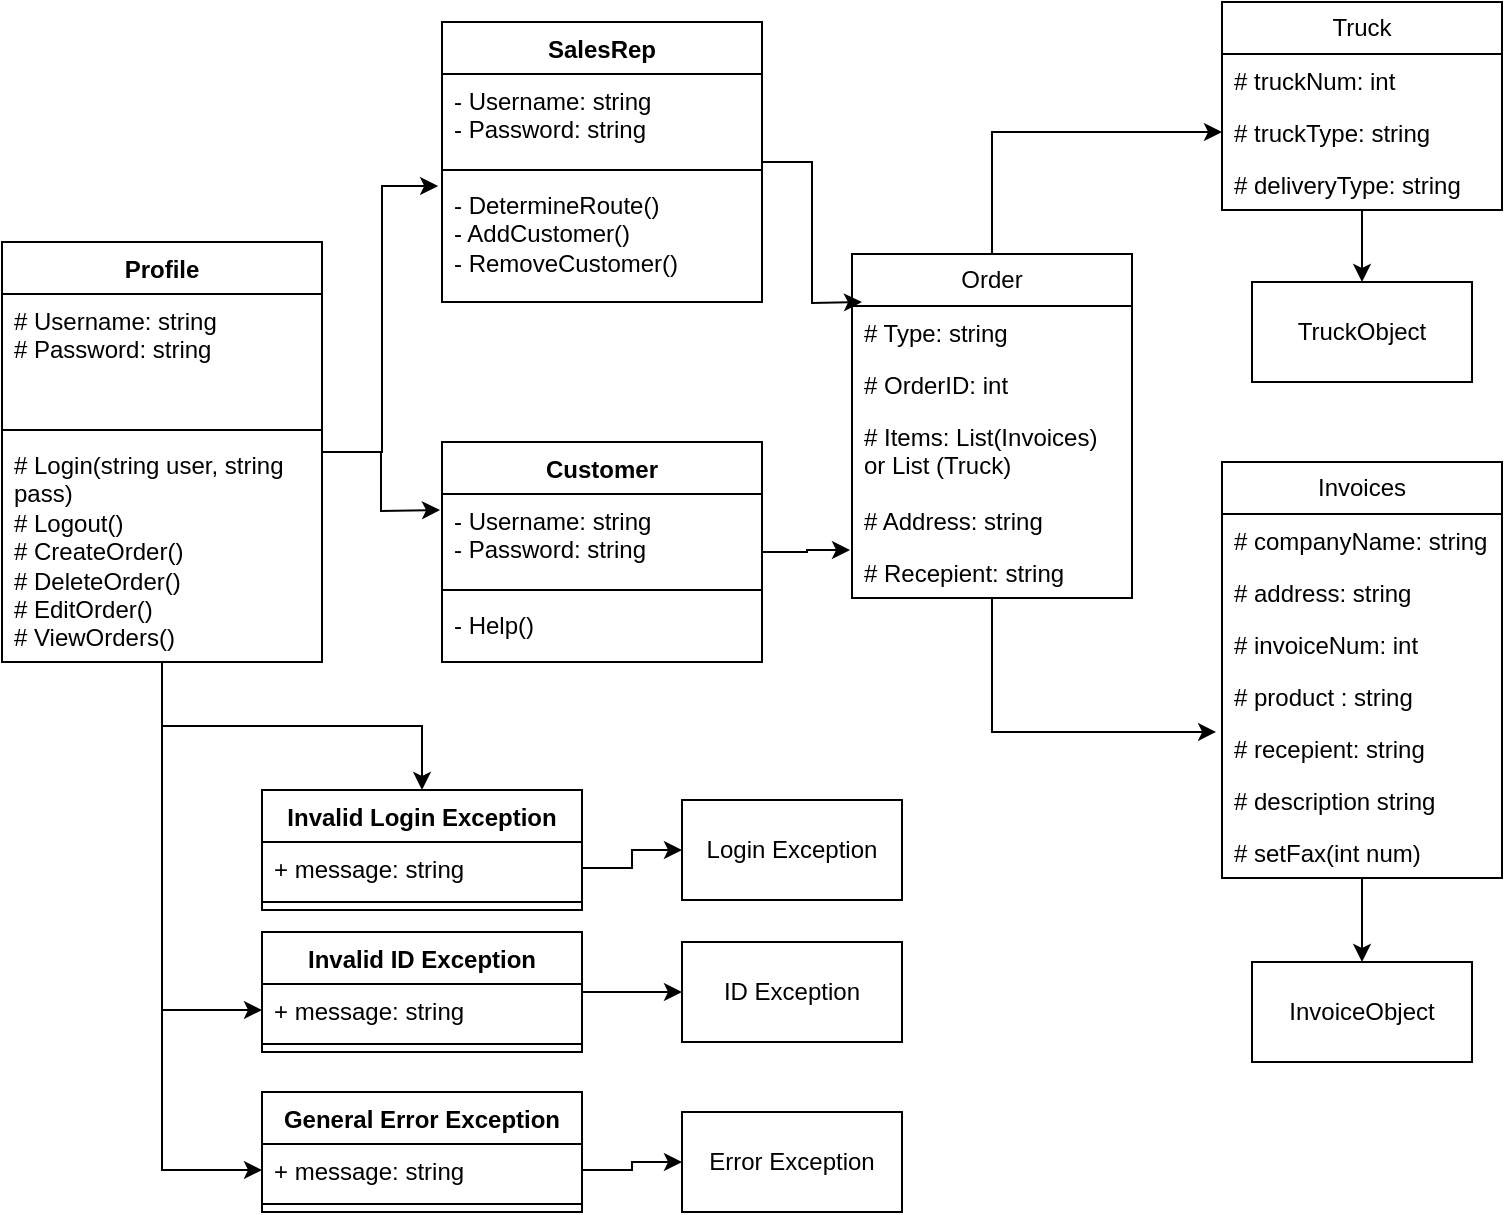 <mxfile version="24.6.5" type="github">
  <diagram id="C5RBs43oDa-KdzZeNtuy" name="Page-1">
    <mxGraphModel dx="872" dy="473" grid="1" gridSize="10" guides="1" tooltips="1" connect="1" arrows="1" fold="1" page="1" pageScale="1" pageWidth="827" pageHeight="1169" math="0" shadow="0">
      <root>
        <mxCell id="WIyWlLk6GJQsqaUBKTNV-0" />
        <mxCell id="WIyWlLk6GJQsqaUBKTNV-1" parent="WIyWlLk6GJQsqaUBKTNV-0" />
        <mxCell id="JBxrz2JClt8is6om-z_d-28" style="edgeStyle=orthogonalEdgeStyle;rounded=0;orthogonalLoop=1;jettySize=auto;html=1;" edge="1" parent="WIyWlLk6GJQsqaUBKTNV-1" source="9ZwrIFFubaKcMd5T0jD3-0" target="JBxrz2JClt8is6om-z_d-10">
          <mxGeometry relative="1" as="geometry" />
        </mxCell>
        <mxCell id="JBxrz2JClt8is6om-z_d-30" style="edgeStyle=orthogonalEdgeStyle;rounded=0;orthogonalLoop=1;jettySize=auto;html=1;entryX=0;entryY=0.5;entryDx=0;entryDy=0;" edge="1" parent="WIyWlLk6GJQsqaUBKTNV-1" source="9ZwrIFFubaKcMd5T0jD3-0" target="JBxrz2JClt8is6om-z_d-15">
          <mxGeometry relative="1" as="geometry" />
        </mxCell>
        <mxCell id="JBxrz2JClt8is6om-z_d-31" style="edgeStyle=orthogonalEdgeStyle;rounded=0;orthogonalLoop=1;jettySize=auto;html=1;entryX=0;entryY=0.5;entryDx=0;entryDy=0;" edge="1" parent="WIyWlLk6GJQsqaUBKTNV-1" source="9ZwrIFFubaKcMd5T0jD3-0" target="JBxrz2JClt8is6om-z_d-19">
          <mxGeometry relative="1" as="geometry" />
        </mxCell>
        <mxCell id="9ZwrIFFubaKcMd5T0jD3-0" value="Profile" style="swimlane;fontStyle=1;align=center;verticalAlign=top;childLayout=stackLayout;horizontal=1;startSize=26;horizontalStack=0;resizeParent=1;resizeParentMax=0;resizeLast=0;collapsible=1;marginBottom=0;whiteSpace=wrap;html=1;" parent="WIyWlLk6GJQsqaUBKTNV-1" vertex="1">
          <mxGeometry y="160" width="160" height="210" as="geometry" />
        </mxCell>
        <mxCell id="9ZwrIFFubaKcMd5T0jD3-1" value="# Username: string&lt;div&gt;# Password: string&lt;/div&gt;" style="text;strokeColor=none;fillColor=none;align=left;verticalAlign=top;spacingLeft=4;spacingRight=4;overflow=hidden;rotatable=0;points=[[0,0.5],[1,0.5]];portConstraint=eastwest;whiteSpace=wrap;html=1;" parent="9ZwrIFFubaKcMd5T0jD3-0" vertex="1">
          <mxGeometry y="26" width="160" height="64" as="geometry" />
        </mxCell>
        <mxCell id="9ZwrIFFubaKcMd5T0jD3-2" value="" style="line;strokeWidth=1;fillColor=none;align=left;verticalAlign=middle;spacingTop=-1;spacingLeft=3;spacingRight=3;rotatable=0;labelPosition=right;points=[];portConstraint=eastwest;strokeColor=inherit;" parent="9ZwrIFFubaKcMd5T0jD3-0" vertex="1">
          <mxGeometry y="90" width="160" height="8" as="geometry" />
        </mxCell>
        <mxCell id="9ZwrIFFubaKcMd5T0jD3-3" value="# Login(string user, string pass)&lt;div&gt;# Logout()&lt;/div&gt;&lt;div&gt;# CreateOrder()&lt;/div&gt;&lt;div&gt;# DeleteOrder()&lt;/div&gt;&lt;div&gt;# EditOrder()&lt;/div&gt;&lt;div&gt;# ViewOrders()&lt;/div&gt;" style="text;strokeColor=none;fillColor=none;align=left;verticalAlign=top;spacingLeft=4;spacingRight=4;overflow=hidden;rotatable=0;points=[[0,0.5],[1,0.5]];portConstraint=eastwest;whiteSpace=wrap;html=1;" parent="9ZwrIFFubaKcMd5T0jD3-0" vertex="1">
          <mxGeometry y="98" width="160" height="112" as="geometry" />
        </mxCell>
        <mxCell id="7VnKnnt8lrwMJgfXy_TW-11" style="edgeStyle=orthogonalEdgeStyle;rounded=0;orthogonalLoop=1;jettySize=auto;html=1;" parent="WIyWlLk6GJQsqaUBKTNV-1" source="9ZwrIFFubaKcMd5T0jD3-4" edge="1">
          <mxGeometry relative="1" as="geometry">
            <mxPoint x="430" y="190" as="targetPoint" />
          </mxGeometry>
        </mxCell>
        <mxCell id="9ZwrIFFubaKcMd5T0jD3-4" value="SalesRep" style="swimlane;fontStyle=1;align=center;verticalAlign=top;childLayout=stackLayout;horizontal=1;startSize=26;horizontalStack=0;resizeParent=1;resizeParentMax=0;resizeLast=0;collapsible=1;marginBottom=0;whiteSpace=wrap;html=1;" parent="WIyWlLk6GJQsqaUBKTNV-1" vertex="1">
          <mxGeometry x="220" y="50" width="160" height="140" as="geometry" />
        </mxCell>
        <mxCell id="9ZwrIFFubaKcMd5T0jD3-5" value="- Username: string&lt;div&gt;- Password: string&lt;/div&gt;&lt;div&gt;&lt;br&gt;&lt;/div&gt;" style="text;strokeColor=none;fillColor=none;align=left;verticalAlign=top;spacingLeft=4;spacingRight=4;overflow=hidden;rotatable=0;points=[[0,0.5],[1,0.5]];portConstraint=eastwest;whiteSpace=wrap;html=1;" parent="9ZwrIFFubaKcMd5T0jD3-4" vertex="1">
          <mxGeometry y="26" width="160" height="44" as="geometry" />
        </mxCell>
        <mxCell id="9ZwrIFFubaKcMd5T0jD3-6" value="" style="line;strokeWidth=1;fillColor=none;align=left;verticalAlign=middle;spacingTop=-1;spacingLeft=3;spacingRight=3;rotatable=0;labelPosition=right;points=[];portConstraint=eastwest;strokeColor=inherit;" parent="9ZwrIFFubaKcMd5T0jD3-4" vertex="1">
          <mxGeometry y="70" width="160" height="8" as="geometry" />
        </mxCell>
        <mxCell id="9ZwrIFFubaKcMd5T0jD3-7" value="&lt;div&gt;- DetermineRoute()&lt;/div&gt;&lt;div&gt;- AddCustomer()&lt;/div&gt;&lt;div&gt;- RemoveCustomer()&lt;/div&gt;" style="text;strokeColor=none;fillColor=none;align=left;verticalAlign=top;spacingLeft=4;spacingRight=4;overflow=hidden;rotatable=0;points=[[0,0.5],[1,0.5]];portConstraint=eastwest;whiteSpace=wrap;html=1;" parent="9ZwrIFFubaKcMd5T0jD3-4" vertex="1">
          <mxGeometry y="78" width="160" height="62" as="geometry" />
        </mxCell>
        <mxCell id="9ZwrIFFubaKcMd5T0jD3-8" style="edgeStyle=orthogonalEdgeStyle;rounded=0;orthogonalLoop=1;jettySize=auto;html=1;entryX=0.5;entryY=0;entryDx=0;entryDy=0;" parent="WIyWlLk6GJQsqaUBKTNV-1" source="9ZwrIFFubaKcMd5T0jD3-9" target="9ZwrIFFubaKcMd5T0jD3-28" edge="1">
          <mxGeometry relative="1" as="geometry" />
        </mxCell>
        <mxCell id="9ZwrIFFubaKcMd5T0jD3-9" value="Truck" style="swimlane;fontStyle=0;childLayout=stackLayout;horizontal=1;startSize=26;fillColor=none;horizontalStack=0;resizeParent=1;resizeParentMax=0;resizeLast=0;collapsible=1;marginBottom=0;whiteSpace=wrap;html=1;" parent="WIyWlLk6GJQsqaUBKTNV-1" vertex="1">
          <mxGeometry x="610" y="40" width="140" height="104" as="geometry" />
        </mxCell>
        <mxCell id="9ZwrIFFubaKcMd5T0jD3-10" value="# truckNum: int" style="text;strokeColor=none;fillColor=none;align=left;verticalAlign=top;spacingLeft=4;spacingRight=4;overflow=hidden;rotatable=0;points=[[0,0.5],[1,0.5]];portConstraint=eastwest;whiteSpace=wrap;html=1;" parent="9ZwrIFFubaKcMd5T0jD3-9" vertex="1">
          <mxGeometry y="26" width="140" height="26" as="geometry" />
        </mxCell>
        <mxCell id="9ZwrIFFubaKcMd5T0jD3-11" value="# truckType: string" style="text;strokeColor=none;fillColor=none;align=left;verticalAlign=top;spacingLeft=4;spacingRight=4;overflow=hidden;rotatable=0;points=[[0,0.5],[1,0.5]];portConstraint=eastwest;whiteSpace=wrap;html=1;" parent="9ZwrIFFubaKcMd5T0jD3-9" vertex="1">
          <mxGeometry y="52" width="140" height="26" as="geometry" />
        </mxCell>
        <mxCell id="9ZwrIFFubaKcMd5T0jD3-12" value="# deliveryType: string" style="text;strokeColor=none;fillColor=none;align=left;verticalAlign=top;spacingLeft=4;spacingRight=4;overflow=hidden;rotatable=0;points=[[0,0.5],[1,0.5]];portConstraint=eastwest;whiteSpace=wrap;html=1;" parent="9ZwrIFFubaKcMd5T0jD3-9" vertex="1">
          <mxGeometry y="78" width="140" height="26" as="geometry" />
        </mxCell>
        <mxCell id="9ZwrIFFubaKcMd5T0jD3-13" style="edgeStyle=orthogonalEdgeStyle;rounded=0;orthogonalLoop=1;jettySize=auto;html=1;entryX=0.5;entryY=0;entryDx=0;entryDy=0;" parent="WIyWlLk6GJQsqaUBKTNV-1" source="9ZwrIFFubaKcMd5T0jD3-14" target="9ZwrIFFubaKcMd5T0jD3-29" edge="1">
          <mxGeometry relative="1" as="geometry" />
        </mxCell>
        <mxCell id="9ZwrIFFubaKcMd5T0jD3-14" value="Invoices" style="swimlane;fontStyle=0;childLayout=stackLayout;horizontal=1;startSize=26;fillColor=none;horizontalStack=0;resizeParent=1;resizeParentMax=0;resizeLast=0;collapsible=1;marginBottom=0;whiteSpace=wrap;html=1;" parent="WIyWlLk6GJQsqaUBKTNV-1" vertex="1">
          <mxGeometry x="610" y="270" width="140" height="208" as="geometry">
            <mxRectangle x="680" y="10" width="80" height="30" as="alternateBounds" />
          </mxGeometry>
        </mxCell>
        <mxCell id="9ZwrIFFubaKcMd5T0jD3-15" value="# companyName: string" style="text;strokeColor=none;fillColor=none;align=left;verticalAlign=top;spacingLeft=4;spacingRight=4;overflow=hidden;rotatable=0;points=[[0,0.5],[1,0.5]];portConstraint=eastwest;whiteSpace=wrap;html=1;" parent="9ZwrIFFubaKcMd5T0jD3-14" vertex="1">
          <mxGeometry y="26" width="140" height="26" as="geometry" />
        </mxCell>
        <mxCell id="9ZwrIFFubaKcMd5T0jD3-16" value="# address: string" style="text;strokeColor=none;fillColor=none;align=left;verticalAlign=top;spacingLeft=4;spacingRight=4;overflow=hidden;rotatable=0;points=[[0,0.5],[1,0.5]];portConstraint=eastwest;whiteSpace=wrap;html=1;" parent="9ZwrIFFubaKcMd5T0jD3-14" vertex="1">
          <mxGeometry y="52" width="140" height="26" as="geometry" />
        </mxCell>
        <mxCell id="9ZwrIFFubaKcMd5T0jD3-17" value="# invoiceNum: int" style="text;strokeColor=none;fillColor=none;align=left;verticalAlign=top;spacingLeft=4;spacingRight=4;overflow=hidden;rotatable=0;points=[[0,0.5],[1,0.5]];portConstraint=eastwest;whiteSpace=wrap;html=1;" parent="9ZwrIFFubaKcMd5T0jD3-14" vertex="1">
          <mxGeometry y="78" width="140" height="26" as="geometry" />
        </mxCell>
        <mxCell id="9ZwrIFFubaKcMd5T0jD3-18" value="# product : string" style="text;strokeColor=none;fillColor=none;align=left;verticalAlign=top;spacingLeft=4;spacingRight=4;overflow=hidden;rotatable=0;points=[[0,0.5],[1,0.5]];portConstraint=eastwest;whiteSpace=wrap;html=1;" parent="9ZwrIFFubaKcMd5T0jD3-14" vertex="1">
          <mxGeometry y="104" width="140" height="26" as="geometry" />
        </mxCell>
        <mxCell id="9ZwrIFFubaKcMd5T0jD3-19" value="# recepient: string" style="text;strokeColor=none;fillColor=none;align=left;verticalAlign=top;spacingLeft=4;spacingRight=4;overflow=hidden;rotatable=0;points=[[0,0.5],[1,0.5]];portConstraint=eastwest;whiteSpace=wrap;html=1;" parent="9ZwrIFFubaKcMd5T0jD3-14" vertex="1">
          <mxGeometry y="130" width="140" height="26" as="geometry" />
        </mxCell>
        <mxCell id="9ZwrIFFubaKcMd5T0jD3-20" value="# description string" style="text;strokeColor=none;fillColor=none;align=left;verticalAlign=top;spacingLeft=4;spacingRight=4;overflow=hidden;rotatable=0;points=[[0,0.5],[1,0.5]];portConstraint=eastwest;whiteSpace=wrap;html=1;" parent="9ZwrIFFubaKcMd5T0jD3-14" vertex="1">
          <mxGeometry y="156" width="140" height="26" as="geometry" />
        </mxCell>
        <mxCell id="9ZwrIFFubaKcMd5T0jD3-21" value="# setFax(int num)" style="text;strokeColor=none;fillColor=none;align=left;verticalAlign=top;spacingLeft=4;spacingRight=4;overflow=hidden;rotatable=0;points=[[0,0.5],[1,0.5]];portConstraint=eastwest;whiteSpace=wrap;html=1;" parent="9ZwrIFFubaKcMd5T0jD3-14" vertex="1">
          <mxGeometry y="182" width="140" height="26" as="geometry" />
        </mxCell>
        <mxCell id="9ZwrIFFubaKcMd5T0jD3-22" style="edgeStyle=orthogonalEdgeStyle;rounded=0;orthogonalLoop=1;jettySize=auto;html=1;entryX=-0.012;entryY=0.065;entryDx=0;entryDy=0;entryPerimeter=0;" parent="WIyWlLk6GJQsqaUBKTNV-1" source="9ZwrIFFubaKcMd5T0jD3-0" target="9ZwrIFFubaKcMd5T0jD3-7" edge="1">
          <mxGeometry relative="1" as="geometry" />
        </mxCell>
        <mxCell id="9ZwrIFFubaKcMd5T0jD3-23" style="edgeStyle=orthogonalEdgeStyle;rounded=0;orthogonalLoop=1;jettySize=auto;html=1;entryX=-0.007;entryY=0.182;entryDx=0;entryDy=0;entryPerimeter=0;" parent="WIyWlLk6GJQsqaUBKTNV-1" source="9ZwrIFFubaKcMd5T0jD3-0" edge="1">
          <mxGeometry relative="1" as="geometry">
            <mxPoint x="219.02" y="294.008" as="targetPoint" />
          </mxGeometry>
        </mxCell>
        <mxCell id="9ZwrIFFubaKcMd5T0jD3-24" value="Customer" style="swimlane;fontStyle=1;align=center;verticalAlign=top;childLayout=stackLayout;horizontal=1;startSize=26;horizontalStack=0;resizeParent=1;resizeParentMax=0;resizeLast=0;collapsible=1;marginBottom=0;whiteSpace=wrap;html=1;" parent="WIyWlLk6GJQsqaUBKTNV-1" vertex="1">
          <mxGeometry x="220" y="260" width="160" height="110" as="geometry" />
        </mxCell>
        <mxCell id="9ZwrIFFubaKcMd5T0jD3-25" value="- Username: string&lt;div&gt;- Password: string&lt;/div&gt;" style="text;strokeColor=none;fillColor=none;align=left;verticalAlign=top;spacingLeft=4;spacingRight=4;overflow=hidden;rotatable=0;points=[[0,0.5],[1,0.5]];portConstraint=eastwest;whiteSpace=wrap;html=1;" parent="9ZwrIFFubaKcMd5T0jD3-24" vertex="1">
          <mxGeometry y="26" width="160" height="44" as="geometry" />
        </mxCell>
        <mxCell id="9ZwrIFFubaKcMd5T0jD3-26" value="" style="line;strokeWidth=1;fillColor=none;align=left;verticalAlign=middle;spacingTop=-1;spacingLeft=3;spacingRight=3;rotatable=0;labelPosition=right;points=[];portConstraint=eastwest;strokeColor=inherit;" parent="9ZwrIFFubaKcMd5T0jD3-24" vertex="1">
          <mxGeometry y="70" width="160" height="8" as="geometry" />
        </mxCell>
        <mxCell id="9ZwrIFFubaKcMd5T0jD3-27" value="- Help()&amp;nbsp;&amp;nbsp;&lt;div&gt;&lt;br&gt;&lt;/div&gt;" style="text;strokeColor=none;fillColor=none;align=left;verticalAlign=top;spacingLeft=4;spacingRight=4;overflow=hidden;rotatable=0;points=[[0,0.5],[1,0.5]];portConstraint=eastwest;whiteSpace=wrap;html=1;" parent="9ZwrIFFubaKcMd5T0jD3-24" vertex="1">
          <mxGeometry y="78" width="160" height="32" as="geometry" />
        </mxCell>
        <mxCell id="9ZwrIFFubaKcMd5T0jD3-28" value="TruckObject" style="html=1;whiteSpace=wrap;" parent="WIyWlLk6GJQsqaUBKTNV-1" vertex="1">
          <mxGeometry x="625" y="180" width="110" height="50" as="geometry" />
        </mxCell>
        <mxCell id="9ZwrIFFubaKcMd5T0jD3-29" value="InvoiceObject" style="html=1;whiteSpace=wrap;" parent="WIyWlLk6GJQsqaUBKTNV-1" vertex="1">
          <mxGeometry x="625" y="520" width="110" height="50" as="geometry" />
        </mxCell>
        <mxCell id="7VnKnnt8lrwMJgfXy_TW-12" style="edgeStyle=orthogonalEdgeStyle;rounded=0;orthogonalLoop=1;jettySize=auto;html=1;entryX=0;entryY=0.5;entryDx=0;entryDy=0;" parent="WIyWlLk6GJQsqaUBKTNV-1" source="9ZwrIFFubaKcMd5T0jD3-30" target="9ZwrIFFubaKcMd5T0jD3-11" edge="1">
          <mxGeometry relative="1" as="geometry" />
        </mxCell>
        <mxCell id="9ZwrIFFubaKcMd5T0jD3-30" value="Order" style="swimlane;fontStyle=0;childLayout=stackLayout;horizontal=1;startSize=26;fillColor=none;horizontalStack=0;resizeParent=1;resizeParentMax=0;resizeLast=0;collapsible=1;marginBottom=0;whiteSpace=wrap;html=1;" parent="WIyWlLk6GJQsqaUBKTNV-1" vertex="1">
          <mxGeometry x="425" y="166" width="140" height="172" as="geometry" />
        </mxCell>
        <mxCell id="9ZwrIFFubaKcMd5T0jD3-31" value="# Type: string" style="text;strokeColor=none;fillColor=none;align=left;verticalAlign=top;spacingLeft=4;spacingRight=4;overflow=hidden;rotatable=0;points=[[0,0.5],[1,0.5]];portConstraint=eastwest;whiteSpace=wrap;html=1;" parent="9ZwrIFFubaKcMd5T0jD3-30" vertex="1">
          <mxGeometry y="26" width="140" height="26" as="geometry" />
        </mxCell>
        <mxCell id="9ZwrIFFubaKcMd5T0jD3-32" value="# OrderID: int" style="text;strokeColor=none;fillColor=none;align=left;verticalAlign=top;spacingLeft=4;spacingRight=4;overflow=hidden;rotatable=0;points=[[0,0.5],[1,0.5]];portConstraint=eastwest;whiteSpace=wrap;html=1;" parent="9ZwrIFFubaKcMd5T0jD3-30" vertex="1">
          <mxGeometry y="52" width="140" height="26" as="geometry" />
        </mxCell>
        <mxCell id="9ZwrIFFubaKcMd5T0jD3-33" value="# Items: List(Invoices) or List (Truck)" style="text;strokeColor=none;fillColor=none;align=left;verticalAlign=top;spacingLeft=4;spacingRight=4;overflow=hidden;rotatable=0;points=[[0,0.5],[1,0.5]];portConstraint=eastwest;whiteSpace=wrap;html=1;" parent="9ZwrIFFubaKcMd5T0jD3-30" vertex="1">
          <mxGeometry y="78" width="140" height="42" as="geometry" />
        </mxCell>
        <mxCell id="7VnKnnt8lrwMJgfXy_TW-0" value="# Address: string" style="text;strokeColor=none;fillColor=none;align=left;verticalAlign=top;spacingLeft=4;spacingRight=4;overflow=hidden;rotatable=0;points=[[0,0.5],[1,0.5]];portConstraint=eastwest;whiteSpace=wrap;html=1;" parent="9ZwrIFFubaKcMd5T0jD3-30" vertex="1">
          <mxGeometry y="120" width="140" height="26" as="geometry" />
        </mxCell>
        <mxCell id="9ZwrIFFubaKcMd5T0jD3-34" value="# Recepient: string" style="text;strokeColor=none;fillColor=none;align=left;verticalAlign=top;spacingLeft=4;spacingRight=4;overflow=hidden;rotatable=0;points=[[0,0.5],[1,0.5]];portConstraint=eastwest;whiteSpace=wrap;html=1;" parent="9ZwrIFFubaKcMd5T0jD3-30" vertex="1">
          <mxGeometry y="146" width="140" height="26" as="geometry" />
        </mxCell>
        <mxCell id="7VnKnnt8lrwMJgfXy_TW-10" style="edgeStyle=orthogonalEdgeStyle;rounded=0;orthogonalLoop=1;jettySize=auto;html=1;entryX=-0.007;entryY=0.077;entryDx=0;entryDy=0;entryPerimeter=0;" parent="WIyWlLk6GJQsqaUBKTNV-1" source="9ZwrIFFubaKcMd5T0jD3-24" target="9ZwrIFFubaKcMd5T0jD3-34" edge="1">
          <mxGeometry relative="1" as="geometry" />
        </mxCell>
        <mxCell id="7VnKnnt8lrwMJgfXy_TW-13" style="edgeStyle=orthogonalEdgeStyle;rounded=0;orthogonalLoop=1;jettySize=auto;html=1;entryX=-0.021;entryY=0.192;entryDx=0;entryDy=0;entryPerimeter=0;" parent="WIyWlLk6GJQsqaUBKTNV-1" source="9ZwrIFFubaKcMd5T0jD3-30" target="9ZwrIFFubaKcMd5T0jD3-19" edge="1">
          <mxGeometry relative="1" as="geometry" />
        </mxCell>
        <mxCell id="JBxrz2JClt8is6om-z_d-10" value="Invalid Login Exception" style="swimlane;fontStyle=1;align=center;verticalAlign=top;childLayout=stackLayout;horizontal=1;startSize=26;horizontalStack=0;resizeParent=1;resizeParentMax=0;resizeLast=0;collapsible=1;marginBottom=0;whiteSpace=wrap;html=1;" vertex="1" parent="WIyWlLk6GJQsqaUBKTNV-1">
          <mxGeometry x="130" y="434" width="160" height="60" as="geometry" />
        </mxCell>
        <mxCell id="JBxrz2JClt8is6om-z_d-11" value="+ message: string&amp;nbsp;" style="text;strokeColor=none;fillColor=none;align=left;verticalAlign=top;spacingLeft=4;spacingRight=4;overflow=hidden;rotatable=0;points=[[0,0.5],[1,0.5]];portConstraint=eastwest;whiteSpace=wrap;html=1;" vertex="1" parent="JBxrz2JClt8is6om-z_d-10">
          <mxGeometry y="26" width="160" height="26" as="geometry" />
        </mxCell>
        <mxCell id="JBxrz2JClt8is6om-z_d-12" value="" style="line;strokeWidth=1;fillColor=none;align=left;verticalAlign=middle;spacingTop=-1;spacingLeft=3;spacingRight=3;rotatable=0;labelPosition=right;points=[];portConstraint=eastwest;strokeColor=inherit;" vertex="1" parent="JBxrz2JClt8is6om-z_d-10">
          <mxGeometry y="52" width="160" height="8" as="geometry" />
        </mxCell>
        <mxCell id="JBxrz2JClt8is6om-z_d-25" style="edgeStyle=orthogonalEdgeStyle;rounded=0;orthogonalLoop=1;jettySize=auto;html=1;entryX=0;entryY=0.5;entryDx=0;entryDy=0;" edge="1" parent="WIyWlLk6GJQsqaUBKTNV-1" source="JBxrz2JClt8is6om-z_d-14" target="JBxrz2JClt8is6om-z_d-24">
          <mxGeometry relative="1" as="geometry" />
        </mxCell>
        <mxCell id="JBxrz2JClt8is6om-z_d-14" value="Invalid ID Exception" style="swimlane;fontStyle=1;align=center;verticalAlign=top;childLayout=stackLayout;horizontal=1;startSize=26;horizontalStack=0;resizeParent=1;resizeParentMax=0;resizeLast=0;collapsible=1;marginBottom=0;whiteSpace=wrap;html=1;" vertex="1" parent="WIyWlLk6GJQsqaUBKTNV-1">
          <mxGeometry x="130" y="505" width="160" height="60" as="geometry" />
        </mxCell>
        <mxCell id="JBxrz2JClt8is6om-z_d-15" value="+ message: string" style="text;strokeColor=none;fillColor=none;align=left;verticalAlign=top;spacingLeft=4;spacingRight=4;overflow=hidden;rotatable=0;points=[[0,0.5],[1,0.5]];portConstraint=eastwest;whiteSpace=wrap;html=1;" vertex="1" parent="JBxrz2JClt8is6om-z_d-14">
          <mxGeometry y="26" width="160" height="26" as="geometry" />
        </mxCell>
        <mxCell id="JBxrz2JClt8is6om-z_d-16" value="" style="line;strokeWidth=1;fillColor=none;align=left;verticalAlign=middle;spacingTop=-1;spacingLeft=3;spacingRight=3;rotatable=0;labelPosition=right;points=[];portConstraint=eastwest;strokeColor=inherit;" vertex="1" parent="JBxrz2JClt8is6om-z_d-14">
          <mxGeometry y="52" width="160" height="8" as="geometry" />
        </mxCell>
        <mxCell id="JBxrz2JClt8is6om-z_d-18" value="General Error Exception" style="swimlane;fontStyle=1;align=center;verticalAlign=top;childLayout=stackLayout;horizontal=1;startSize=26;horizontalStack=0;resizeParent=1;resizeParentMax=0;resizeLast=0;collapsible=1;marginBottom=0;whiteSpace=wrap;html=1;" vertex="1" parent="WIyWlLk6GJQsqaUBKTNV-1">
          <mxGeometry x="130" y="585" width="160" height="60" as="geometry" />
        </mxCell>
        <mxCell id="JBxrz2JClt8is6om-z_d-19" value="+ message: string" style="text;strokeColor=none;fillColor=none;align=left;verticalAlign=top;spacingLeft=4;spacingRight=4;overflow=hidden;rotatable=0;points=[[0,0.5],[1,0.5]];portConstraint=eastwest;whiteSpace=wrap;html=1;" vertex="1" parent="JBxrz2JClt8is6om-z_d-18">
          <mxGeometry y="26" width="160" height="26" as="geometry" />
        </mxCell>
        <mxCell id="JBxrz2JClt8is6om-z_d-20" value="" style="line;strokeWidth=1;fillColor=none;align=left;verticalAlign=middle;spacingTop=-1;spacingLeft=3;spacingRight=3;rotatable=0;labelPosition=right;points=[];portConstraint=eastwest;strokeColor=inherit;" vertex="1" parent="JBxrz2JClt8is6om-z_d-18">
          <mxGeometry y="52" width="160" height="8" as="geometry" />
        </mxCell>
        <mxCell id="JBxrz2JClt8is6om-z_d-22" value="Login Exception" style="html=1;whiteSpace=wrap;" vertex="1" parent="WIyWlLk6GJQsqaUBKTNV-1">
          <mxGeometry x="340" y="439" width="110" height="50" as="geometry" />
        </mxCell>
        <mxCell id="JBxrz2JClt8is6om-z_d-23" style="edgeStyle=orthogonalEdgeStyle;rounded=0;orthogonalLoop=1;jettySize=auto;html=1;entryX=0;entryY=0.5;entryDx=0;entryDy=0;" edge="1" parent="WIyWlLk6GJQsqaUBKTNV-1" source="JBxrz2JClt8is6om-z_d-11" target="JBxrz2JClt8is6om-z_d-22">
          <mxGeometry relative="1" as="geometry" />
        </mxCell>
        <mxCell id="JBxrz2JClt8is6om-z_d-24" value="ID Exception" style="html=1;whiteSpace=wrap;" vertex="1" parent="WIyWlLk6GJQsqaUBKTNV-1">
          <mxGeometry x="340" y="510" width="110" height="50" as="geometry" />
        </mxCell>
        <mxCell id="JBxrz2JClt8is6om-z_d-26" value="Error Exception" style="html=1;whiteSpace=wrap;" vertex="1" parent="WIyWlLk6GJQsqaUBKTNV-1">
          <mxGeometry x="340" y="595" width="110" height="50" as="geometry" />
        </mxCell>
        <mxCell id="JBxrz2JClt8is6om-z_d-27" style="edgeStyle=orthogonalEdgeStyle;rounded=0;orthogonalLoop=1;jettySize=auto;html=1;entryX=0;entryY=0.5;entryDx=0;entryDy=0;" edge="1" parent="WIyWlLk6GJQsqaUBKTNV-1" source="JBxrz2JClt8is6om-z_d-19" target="JBxrz2JClt8is6om-z_d-26">
          <mxGeometry relative="1" as="geometry" />
        </mxCell>
      </root>
    </mxGraphModel>
  </diagram>
</mxfile>
